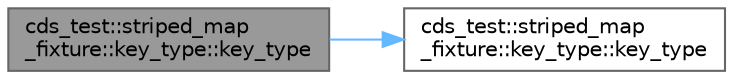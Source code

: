 digraph "cds_test::striped_map_fixture::key_type::key_type"
{
 // LATEX_PDF_SIZE
  bgcolor="transparent";
  edge [fontname=Helvetica,fontsize=10,labelfontname=Helvetica,labelfontsize=10];
  node [fontname=Helvetica,fontsize=10,shape=box,height=0.2,width=0.4];
  rankdir="LR";
  Node1 [id="Node000001",label="cds_test::striped_map\l_fixture::key_type::key_type",height=0.2,width=0.4,color="gray40", fillcolor="grey60", style="filled", fontcolor="black",tooltip=" "];
  Node1 -> Node2 [id="edge1_Node000001_Node000002",color="steelblue1",style="solid",tooltip=" "];
  Node2 [id="Node000002",label="cds_test::striped_map\l_fixture::key_type::key_type",height=0.2,width=0.4,color="grey40", fillcolor="white", style="filled",URL="$structcds__test_1_1striped__map__fixture_1_1key__type.html#af4a039687a4a8ad3096aa0f08ed4a59e",tooltip=" "];
}

